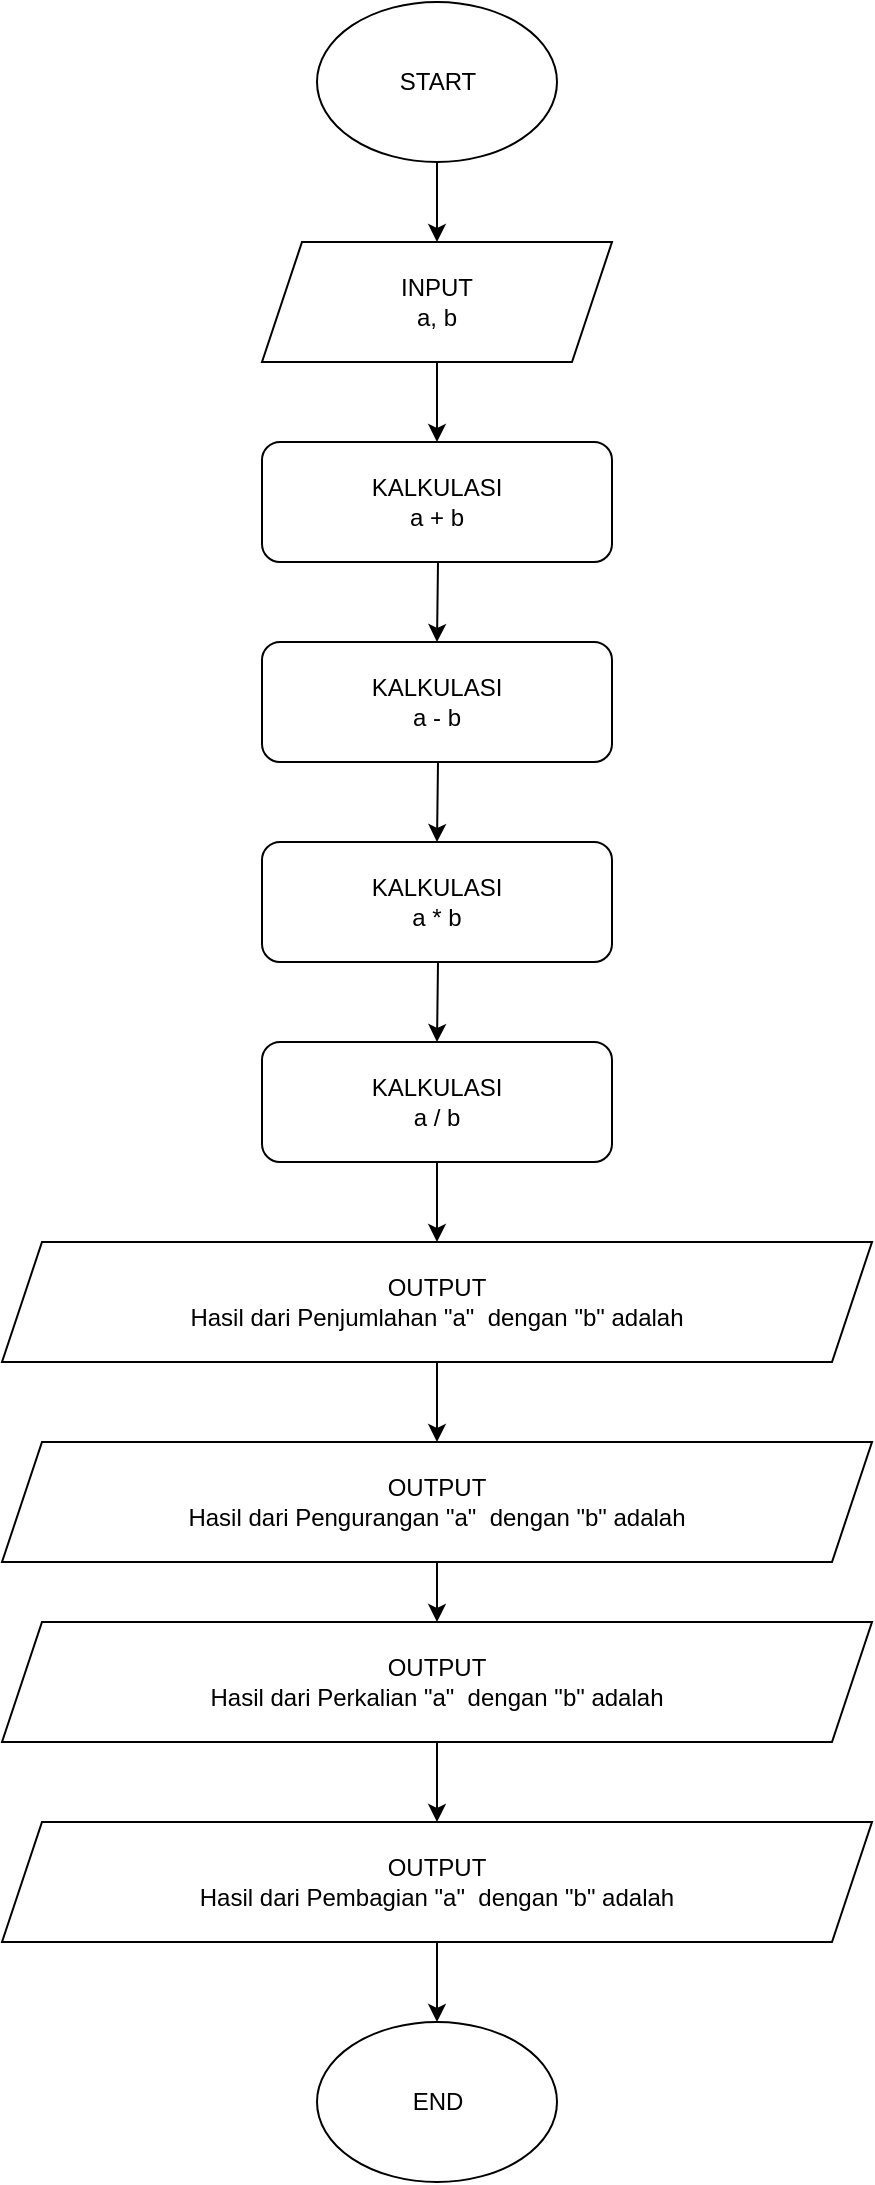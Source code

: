 <mxfile version="21.7.5" type="device">
  <diagram id="AxDjYkhR9DglB62pDZE8" name="Page-1">
    <mxGraphModel dx="1050" dy="1735" grid="1" gridSize="10" guides="1" tooltips="1" connect="1" arrows="1" fold="1" page="1" pageScale="1" pageWidth="850" pageHeight="1100" math="0" shadow="0">
      <root>
        <mxCell id="0" />
        <mxCell id="1" parent="0" />
        <mxCell id="sZx4sZHFijIDFqTBi8BH-1" value="START" style="ellipse;whiteSpace=wrap;html=1;" parent="1" vertex="1">
          <mxGeometry x="365.5" y="-1095" width="120" height="80" as="geometry" />
        </mxCell>
        <mxCell id="sZx4sZHFijIDFqTBi8BH-2" value="OUTPUT&lt;br&gt;Hasil dari Penjumlahan &quot;a&quot;&amp;nbsp; dengan &quot;b&quot; adalah" style="shape=parallelogram;perimeter=parallelogramPerimeter;whiteSpace=wrap;html=1;fixedSize=1;" parent="1" vertex="1">
          <mxGeometry x="208" y="-475" width="435" height="60" as="geometry" />
        </mxCell>
        <mxCell id="sZx4sZHFijIDFqTBi8BH-5" value="" style="endArrow=classic;html=1;rounded=0;exitX=0.5;exitY=1;exitDx=0;exitDy=0;entryX=0.5;entryY=0;entryDx=0;entryDy=0;" parent="1" target="sZx4sZHFijIDFqTBi8BH-2" edge="1">
          <mxGeometry width="50" height="50" relative="1" as="geometry">
            <mxPoint x="425.5" y="-515" as="sourcePoint" />
            <mxPoint x="237.0" y="-545" as="targetPoint" />
          </mxGeometry>
        </mxCell>
        <mxCell id="sZx4sZHFijIDFqTBi8BH-6" value="INPUT &lt;br&gt;a, b" style="shape=parallelogram;perimeter=parallelogramPerimeter;whiteSpace=wrap;html=1;fixedSize=1;" parent="1" vertex="1">
          <mxGeometry x="338" y="-975" width="175" height="60" as="geometry" />
        </mxCell>
        <mxCell id="sZx4sZHFijIDFqTBi8BH-7" value="" style="endArrow=classic;html=1;rounded=0;exitX=0.5;exitY=1;exitDx=0;exitDy=0;entryX=0.5;entryY=0;entryDx=0;entryDy=0;" parent="1" source="sZx4sZHFijIDFqTBi8BH-1" target="sZx4sZHFijIDFqTBi8BH-6" edge="1">
          <mxGeometry width="50" height="50" relative="1" as="geometry">
            <mxPoint x="436" y="-905" as="sourcePoint" />
            <mxPoint x="436" y="-845" as="targetPoint" />
          </mxGeometry>
        </mxCell>
        <mxCell id="sZx4sZHFijIDFqTBi8BH-8" value="KALKULASI&lt;br&gt;a + b" style="rounded=1;whiteSpace=wrap;html=1;" parent="1" vertex="1">
          <mxGeometry x="338" y="-875" width="175" height="60" as="geometry" />
        </mxCell>
        <mxCell id="sZx4sZHFijIDFqTBi8BH-9" value="" style="endArrow=classic;html=1;rounded=0;exitX=0.5;exitY=1;exitDx=0;exitDy=0;entryX=0.5;entryY=0;entryDx=0;entryDy=0;" parent="1" source="sZx4sZHFijIDFqTBi8BH-6" target="sZx4sZHFijIDFqTBi8BH-8" edge="1">
          <mxGeometry width="50" height="50" relative="1" as="geometry">
            <mxPoint x="417" y="-815" as="sourcePoint" />
            <mxPoint x="467" y="-865" as="targetPoint" />
          </mxGeometry>
        </mxCell>
        <mxCell id="sZx4sZHFijIDFqTBi8BH-11" value="KALKULASI&lt;br style=&quot;border-color: var(--border-color);&quot;&gt;a - b" style="rounded=1;whiteSpace=wrap;html=1;" parent="1" vertex="1">
          <mxGeometry x="338" y="-775" width="175" height="60" as="geometry" />
        </mxCell>
        <mxCell id="sZx4sZHFijIDFqTBi8BH-12" value="" style="endArrow=classic;html=1;rounded=0;exitX=0.5;exitY=1;exitDx=0;exitDy=0;entryX=0.5;entryY=0;entryDx=0;entryDy=0;" parent="1" target="sZx4sZHFijIDFqTBi8BH-11" edge="1">
          <mxGeometry width="50" height="50" relative="1" as="geometry">
            <mxPoint x="426" y="-815" as="sourcePoint" />
            <mxPoint x="467" y="-765" as="targetPoint" />
          </mxGeometry>
        </mxCell>
        <mxCell id="sZx4sZHFijIDFqTBi8BH-13" value="KALKULASI&lt;br style=&quot;border-color: var(--border-color);&quot;&gt;a * b" style="rounded=1;whiteSpace=wrap;html=1;" parent="1" vertex="1">
          <mxGeometry x="338" y="-675" width="175" height="60" as="geometry" />
        </mxCell>
        <mxCell id="sZx4sZHFijIDFqTBi8BH-14" value="" style="endArrow=classic;html=1;rounded=0;exitX=0.5;exitY=1;exitDx=0;exitDy=0;entryX=0.5;entryY=0;entryDx=0;entryDy=0;" parent="1" target="sZx4sZHFijIDFqTBi8BH-13" edge="1">
          <mxGeometry width="50" height="50" relative="1" as="geometry">
            <mxPoint x="426" y="-715" as="sourcePoint" />
            <mxPoint x="467" y="-665" as="targetPoint" />
          </mxGeometry>
        </mxCell>
        <mxCell id="sZx4sZHFijIDFqTBi8BH-15" value="KALKULASI&lt;br style=&quot;border-color: var(--border-color);&quot;&gt;a / b" style="rounded=1;whiteSpace=wrap;html=1;" parent="1" vertex="1">
          <mxGeometry x="338" y="-575" width="175" height="60" as="geometry" />
        </mxCell>
        <mxCell id="sZx4sZHFijIDFqTBi8BH-16" value="" style="endArrow=classic;html=1;rounded=0;exitX=0.5;exitY=1;exitDx=0;exitDy=0;entryX=0.5;entryY=0;entryDx=0;entryDy=0;" parent="1" target="sZx4sZHFijIDFqTBi8BH-15" edge="1">
          <mxGeometry width="50" height="50" relative="1" as="geometry">
            <mxPoint x="426" y="-615" as="sourcePoint" />
            <mxPoint x="467" y="-565" as="targetPoint" />
          </mxGeometry>
        </mxCell>
        <mxCell id="sZx4sZHFijIDFqTBi8BH-18" value="OUTPUT&lt;br style=&quot;border-color: var(--border-color);&quot;&gt;Hasil dari Pengurangan &quot;a&quot;&amp;nbsp; dengan &quot;b&quot; adalah" style="shape=parallelogram;perimeter=parallelogramPerimeter;whiteSpace=wrap;html=1;fixedSize=1;" parent="1" vertex="1">
          <mxGeometry x="208" y="-375" width="435" height="60" as="geometry" />
        </mxCell>
        <mxCell id="sZx4sZHFijIDFqTBi8BH-19" value="" style="endArrow=classic;html=1;rounded=0;exitX=0.5;exitY=1;exitDx=0;exitDy=0;entryX=0.5;entryY=0;entryDx=0;entryDy=0;" parent="1" target="sZx4sZHFijIDFqTBi8BH-18" edge="1">
          <mxGeometry width="50" height="50" relative="1" as="geometry">
            <mxPoint x="425.5" y="-415" as="sourcePoint" />
            <mxPoint x="237.0" y="-445" as="targetPoint" />
          </mxGeometry>
        </mxCell>
        <mxCell id="sZx4sZHFijIDFqTBi8BH-20" value="OUTPUT&lt;br style=&quot;border-color: var(--border-color);&quot;&gt;Hasil dari Perkalian &quot;a&quot;&amp;nbsp; dengan &quot;b&quot; adalah" style="shape=parallelogram;perimeter=parallelogramPerimeter;whiteSpace=wrap;html=1;fixedSize=1;" parent="1" vertex="1">
          <mxGeometry x="208" y="-285" width="435" height="60" as="geometry" />
        </mxCell>
        <mxCell id="sZx4sZHFijIDFqTBi8BH-21" value="" style="endArrow=classic;html=1;rounded=0;exitX=0.5;exitY=1;exitDx=0;exitDy=0;entryX=0.5;entryY=0;entryDx=0;entryDy=0;" parent="1" target="sZx4sZHFijIDFqTBi8BH-20" edge="1">
          <mxGeometry width="50" height="50" relative="1" as="geometry">
            <mxPoint x="425.5" y="-315" as="sourcePoint" />
            <mxPoint x="237.0" y="-345" as="targetPoint" />
          </mxGeometry>
        </mxCell>
        <mxCell id="sZx4sZHFijIDFqTBi8BH-22" value="OUTPUT&lt;br style=&quot;border-color: var(--border-color);&quot;&gt;Hasil dari Pembagian &quot;a&quot;&amp;nbsp; dengan &quot;b&quot; adalah" style="shape=parallelogram;perimeter=parallelogramPerimeter;whiteSpace=wrap;html=1;fixedSize=1;" parent="1" vertex="1">
          <mxGeometry x="208" y="-185" width="435" height="60" as="geometry" />
        </mxCell>
        <mxCell id="sZx4sZHFijIDFqTBi8BH-23" value="" style="endArrow=classic;html=1;rounded=0;exitX=0.5;exitY=1;exitDx=0;exitDy=0;entryX=0.5;entryY=0;entryDx=0;entryDy=0;" parent="1" target="sZx4sZHFijIDFqTBi8BH-22" edge="1">
          <mxGeometry width="50" height="50" relative="1" as="geometry">
            <mxPoint x="425.5" y="-225" as="sourcePoint" />
            <mxPoint x="237.0" y="-255" as="targetPoint" />
          </mxGeometry>
        </mxCell>
        <mxCell id="sZx4sZHFijIDFqTBi8BH-24" value="END" style="ellipse;whiteSpace=wrap;html=1;" parent="1" vertex="1">
          <mxGeometry x="365.5" y="-85" width="120" height="80" as="geometry" />
        </mxCell>
        <mxCell id="sZx4sZHFijIDFqTBi8BH-25" value="" style="endArrow=classic;html=1;rounded=0;entryX=0.5;entryY=0;entryDx=0;entryDy=0;" parent="1" target="sZx4sZHFijIDFqTBi8BH-24" edge="1">
          <mxGeometry width="50" height="50" relative="1" as="geometry">
            <mxPoint x="425.5" y="-125" as="sourcePoint" />
            <mxPoint x="467" y="-225" as="targetPoint" />
          </mxGeometry>
        </mxCell>
      </root>
    </mxGraphModel>
  </diagram>
</mxfile>
